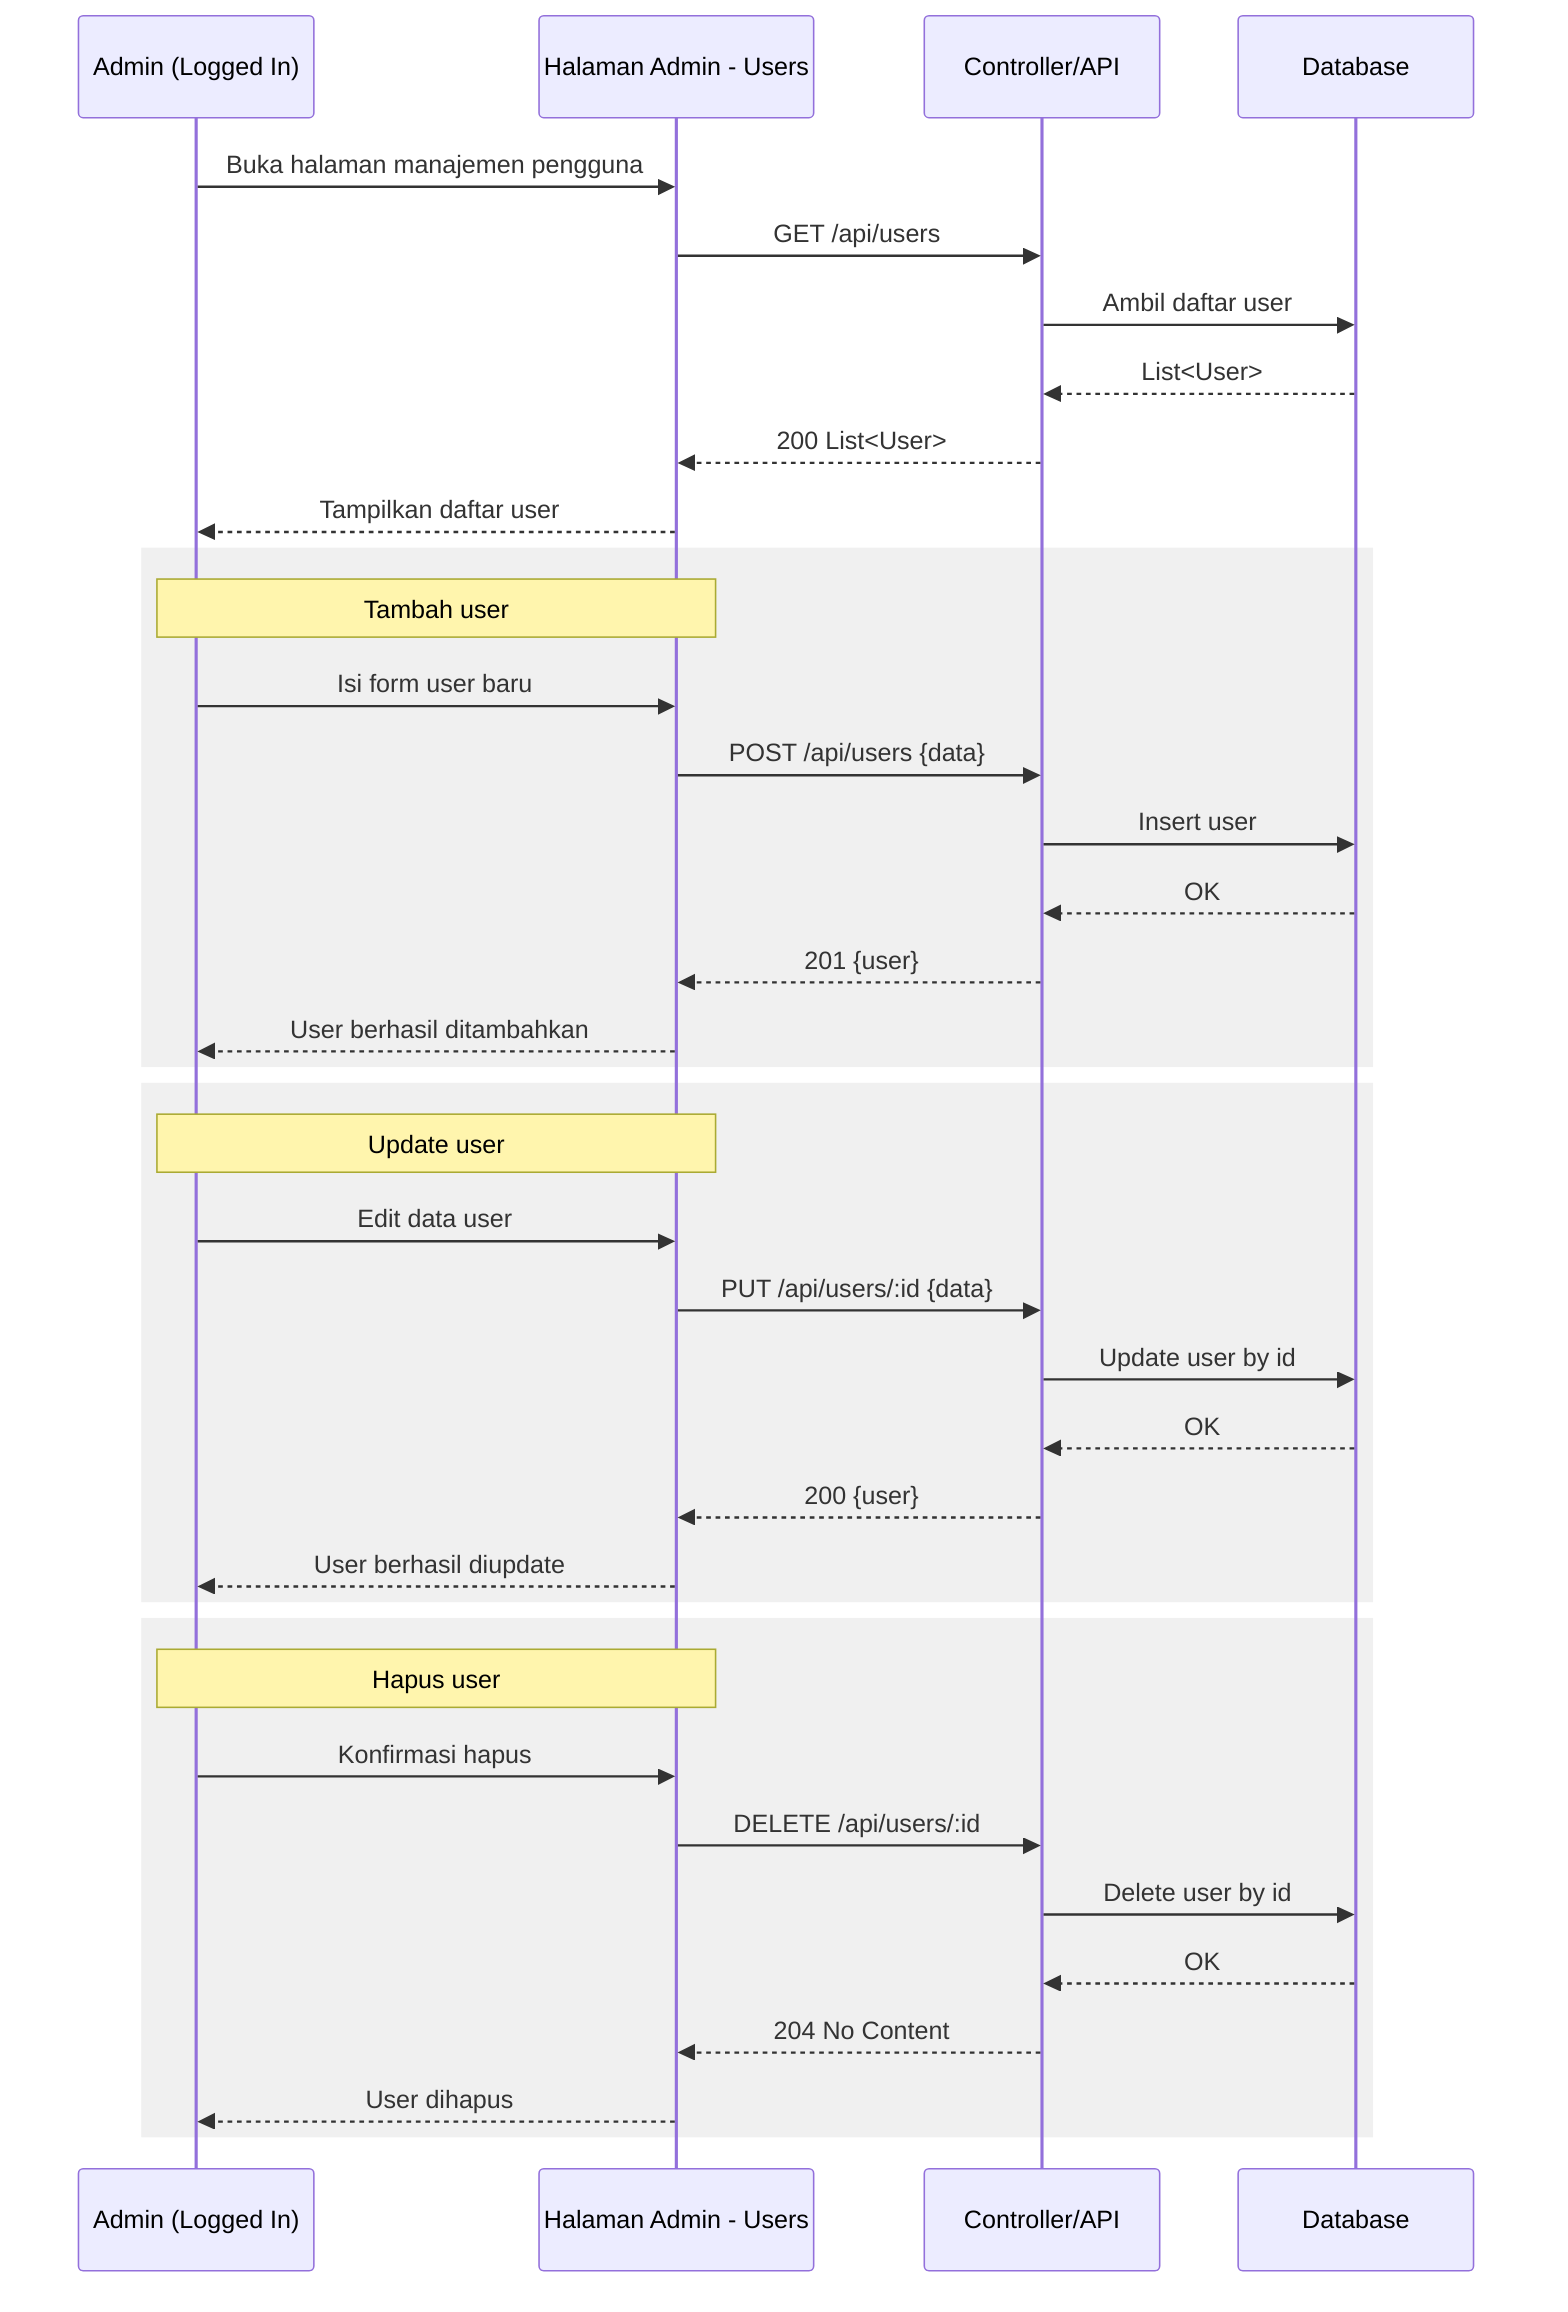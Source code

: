 sequenceDiagram
  participant A as Admin (Logged In)
  participant UI as Halaman Admin - Users
  participant API as Controller/API
  participant DB as Database

  A->>UI: Buka halaman manajemen pengguna
  UI->>API: GET /api/users
  API->>DB: Ambil daftar user
  DB-->>API: List<User>
  API-->>UI: 200 List<User>
  UI-->>A: Tampilkan daftar user

  rect rgb(240,240,240)
    note over A,UI: Tambah user
    A->>UI: Isi form user baru
    UI->>API: POST /api/users {data}
    API->>DB: Insert user
    DB-->>API: OK
    API-->>UI: 201 {user}
    UI-->>A: User berhasil ditambahkan
  end

  rect rgb(240,240,240)
    note over A,UI: Update user
    A->>UI: Edit data user
    UI->>API: PUT /api/users/:id {data}
    API->>DB: Update user by id
    DB-->>API: OK
    API-->>UI: 200 {user}
    UI-->>A: User berhasil diupdate
  end

  rect rgb(240,240,240)
    note over A,UI: Hapus user
    A->>UI: Konfirmasi hapus
    UI->>API: DELETE /api/users/:id
    API->>DB: Delete user by id
    DB-->>API: OK
    API-->>UI: 204 No Content
    UI-->>A: User dihapus
  end